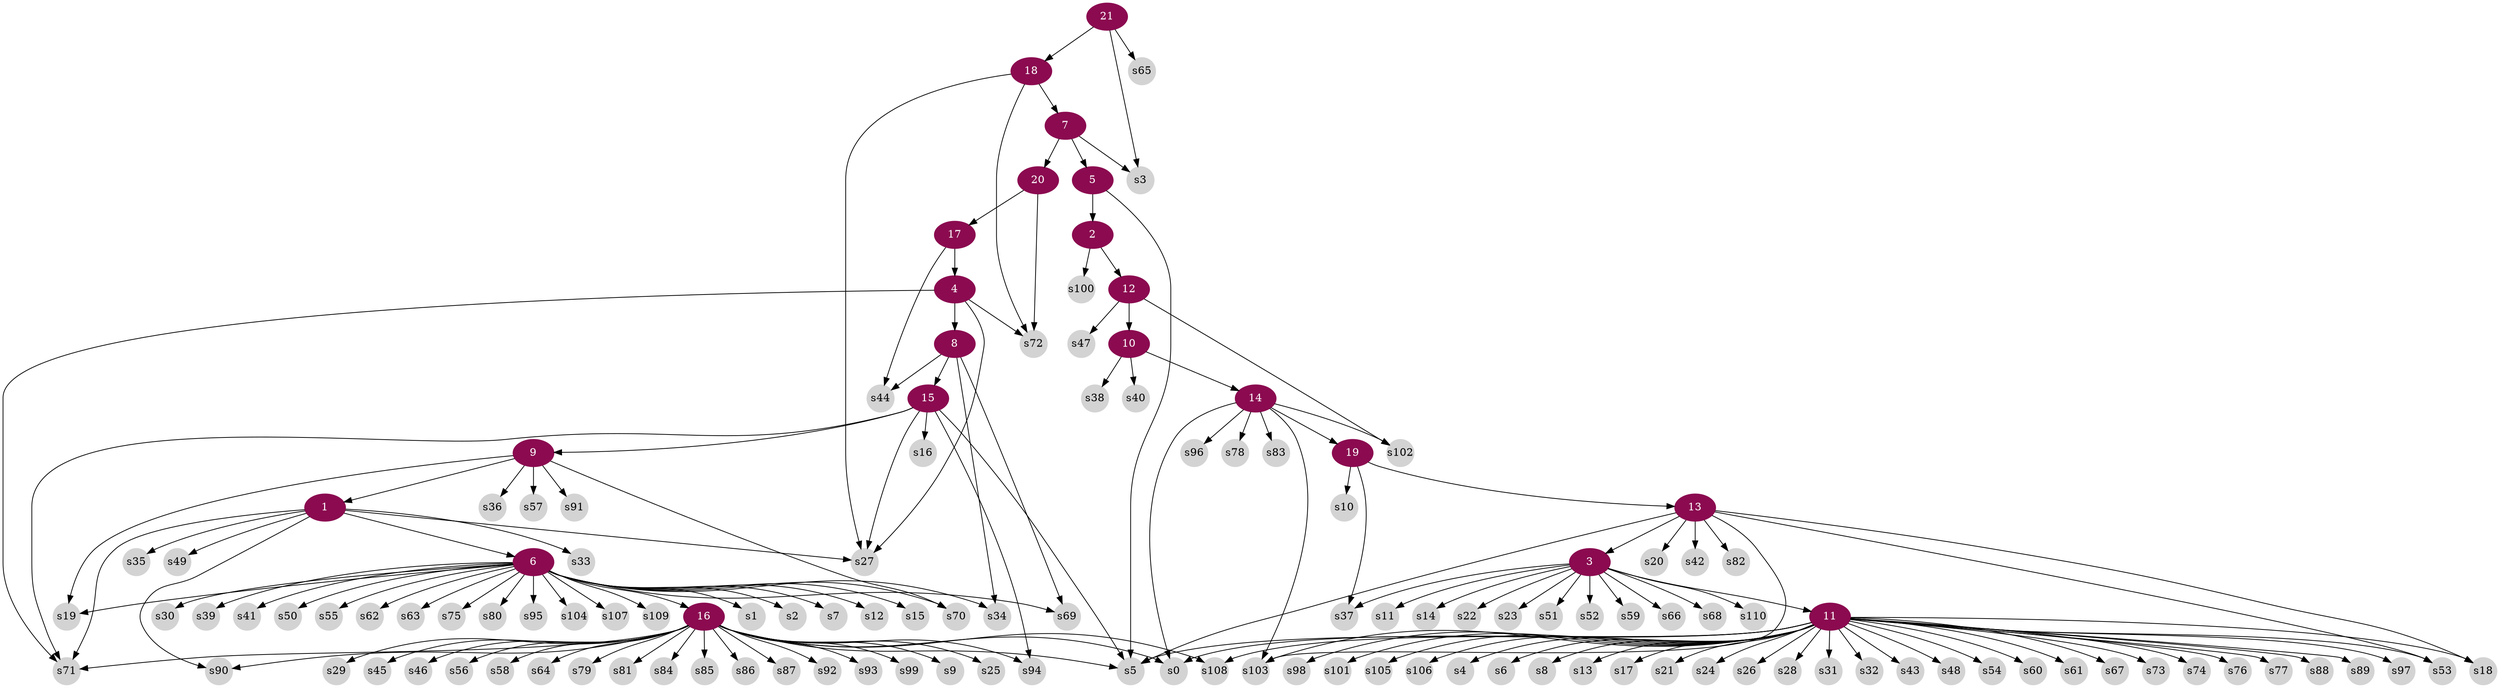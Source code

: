 digraph g{
node [color=deeppink4, style=filled, fontcolor=white];	
9 -> 1;
5 -> 2;
13 -> 3;
17 -> 4;
7 -> 5;
1 -> 6;
18 -> 7;
4 -> 8;
15 -> 9;
12 -> 10;
3 -> 11;
2 -> 12;
19 -> 13;
10 -> 14;
8 -> 15;
6 -> 16;
20 -> 17;
21 -> 18;
14 -> 19;
7 -> 20;
node [color=lightgrey, style=filled, fontcolor=black, shape=circle, fixedsize=true];  
1 -> s27;
1 -> s33;
1 -> s35;
1 -> s49;
1 -> s71;
1 -> s90;
2 -> s100;
3 -> s11;
3 -> s14;
3 -> s22;
3 -> s23;
3 -> s37;
3 -> s51;
3 -> s52;
3 -> s59;
3 -> s66;
3 -> s68;
3 -> s110;
4 -> s27;
4 -> s71;
4 -> s72;
5 -> s5;
6 -> s1;
6 -> s2;
6 -> s7;
6 -> s12;
6 -> s15;
6 -> s19;
6 -> s30;
6 -> s34;
6 -> s39;
6 -> s41;
6 -> s50;
6 -> s55;
6 -> s62;
6 -> s63;
6 -> s69;
6 -> s70;
6 -> s75;
6 -> s80;
6 -> s95;
6 -> s104;
6 -> s107;
6 -> s109;
7 -> s3;
8 -> s34;
8 -> s44;
8 -> s69;
9 -> s19;
9 -> s36;
9 -> s57;
9 -> s70;
9 -> s91;
10 -> s38;
10 -> s40;
11 -> s0;
11 -> s4;
11 -> s5;
11 -> s6;
11 -> s8;
11 -> s13;
11 -> s17;
11 -> s18;
11 -> s21;
11 -> s24;
11 -> s26;
11 -> s28;
11 -> s31;
11 -> s32;
11 -> s43;
11 -> s48;
11 -> s53;
11 -> s54;
11 -> s60;
11 -> s61;
11 -> s67;
11 -> s73;
11 -> s74;
11 -> s76;
11 -> s77;
11 -> s88;
11 -> s89;
11 -> s97;
11 -> s98;
11 -> s101;
11 -> s103;
11 -> s105;
11 -> s106;
11 -> s108;
12 -> s47;
12 -> s102;
13 -> s5;
13 -> s18;
13 -> s20;
13 -> s42;
13 -> s53;
13 -> s82;
13 -> s103;
14 -> s0;
14 -> s78;
14 -> s83;
14 -> s96;
14 -> s102;
14 -> s103;
15 -> s5;
15 -> s16;
15 -> s27;
15 -> s71;
15 -> s94;
16 -> s0;
16 -> s5;
16 -> s9;
16 -> s25;
16 -> s29;
16 -> s45;
16 -> s46;
16 -> s56;
16 -> s58;
16 -> s64;
16 -> s71;
16 -> s79;
16 -> s81;
16 -> s84;
16 -> s85;
16 -> s86;
16 -> s87;
16 -> s90;
16 -> s92;
16 -> s93;
16 -> s94;
16 -> s99;
16 -> s108;
17 -> s44;
18 -> s27;
18 -> s72;
19 -> s10;
19 -> s37;
20 -> s72;
21 -> s3;
21 -> s65;
}
